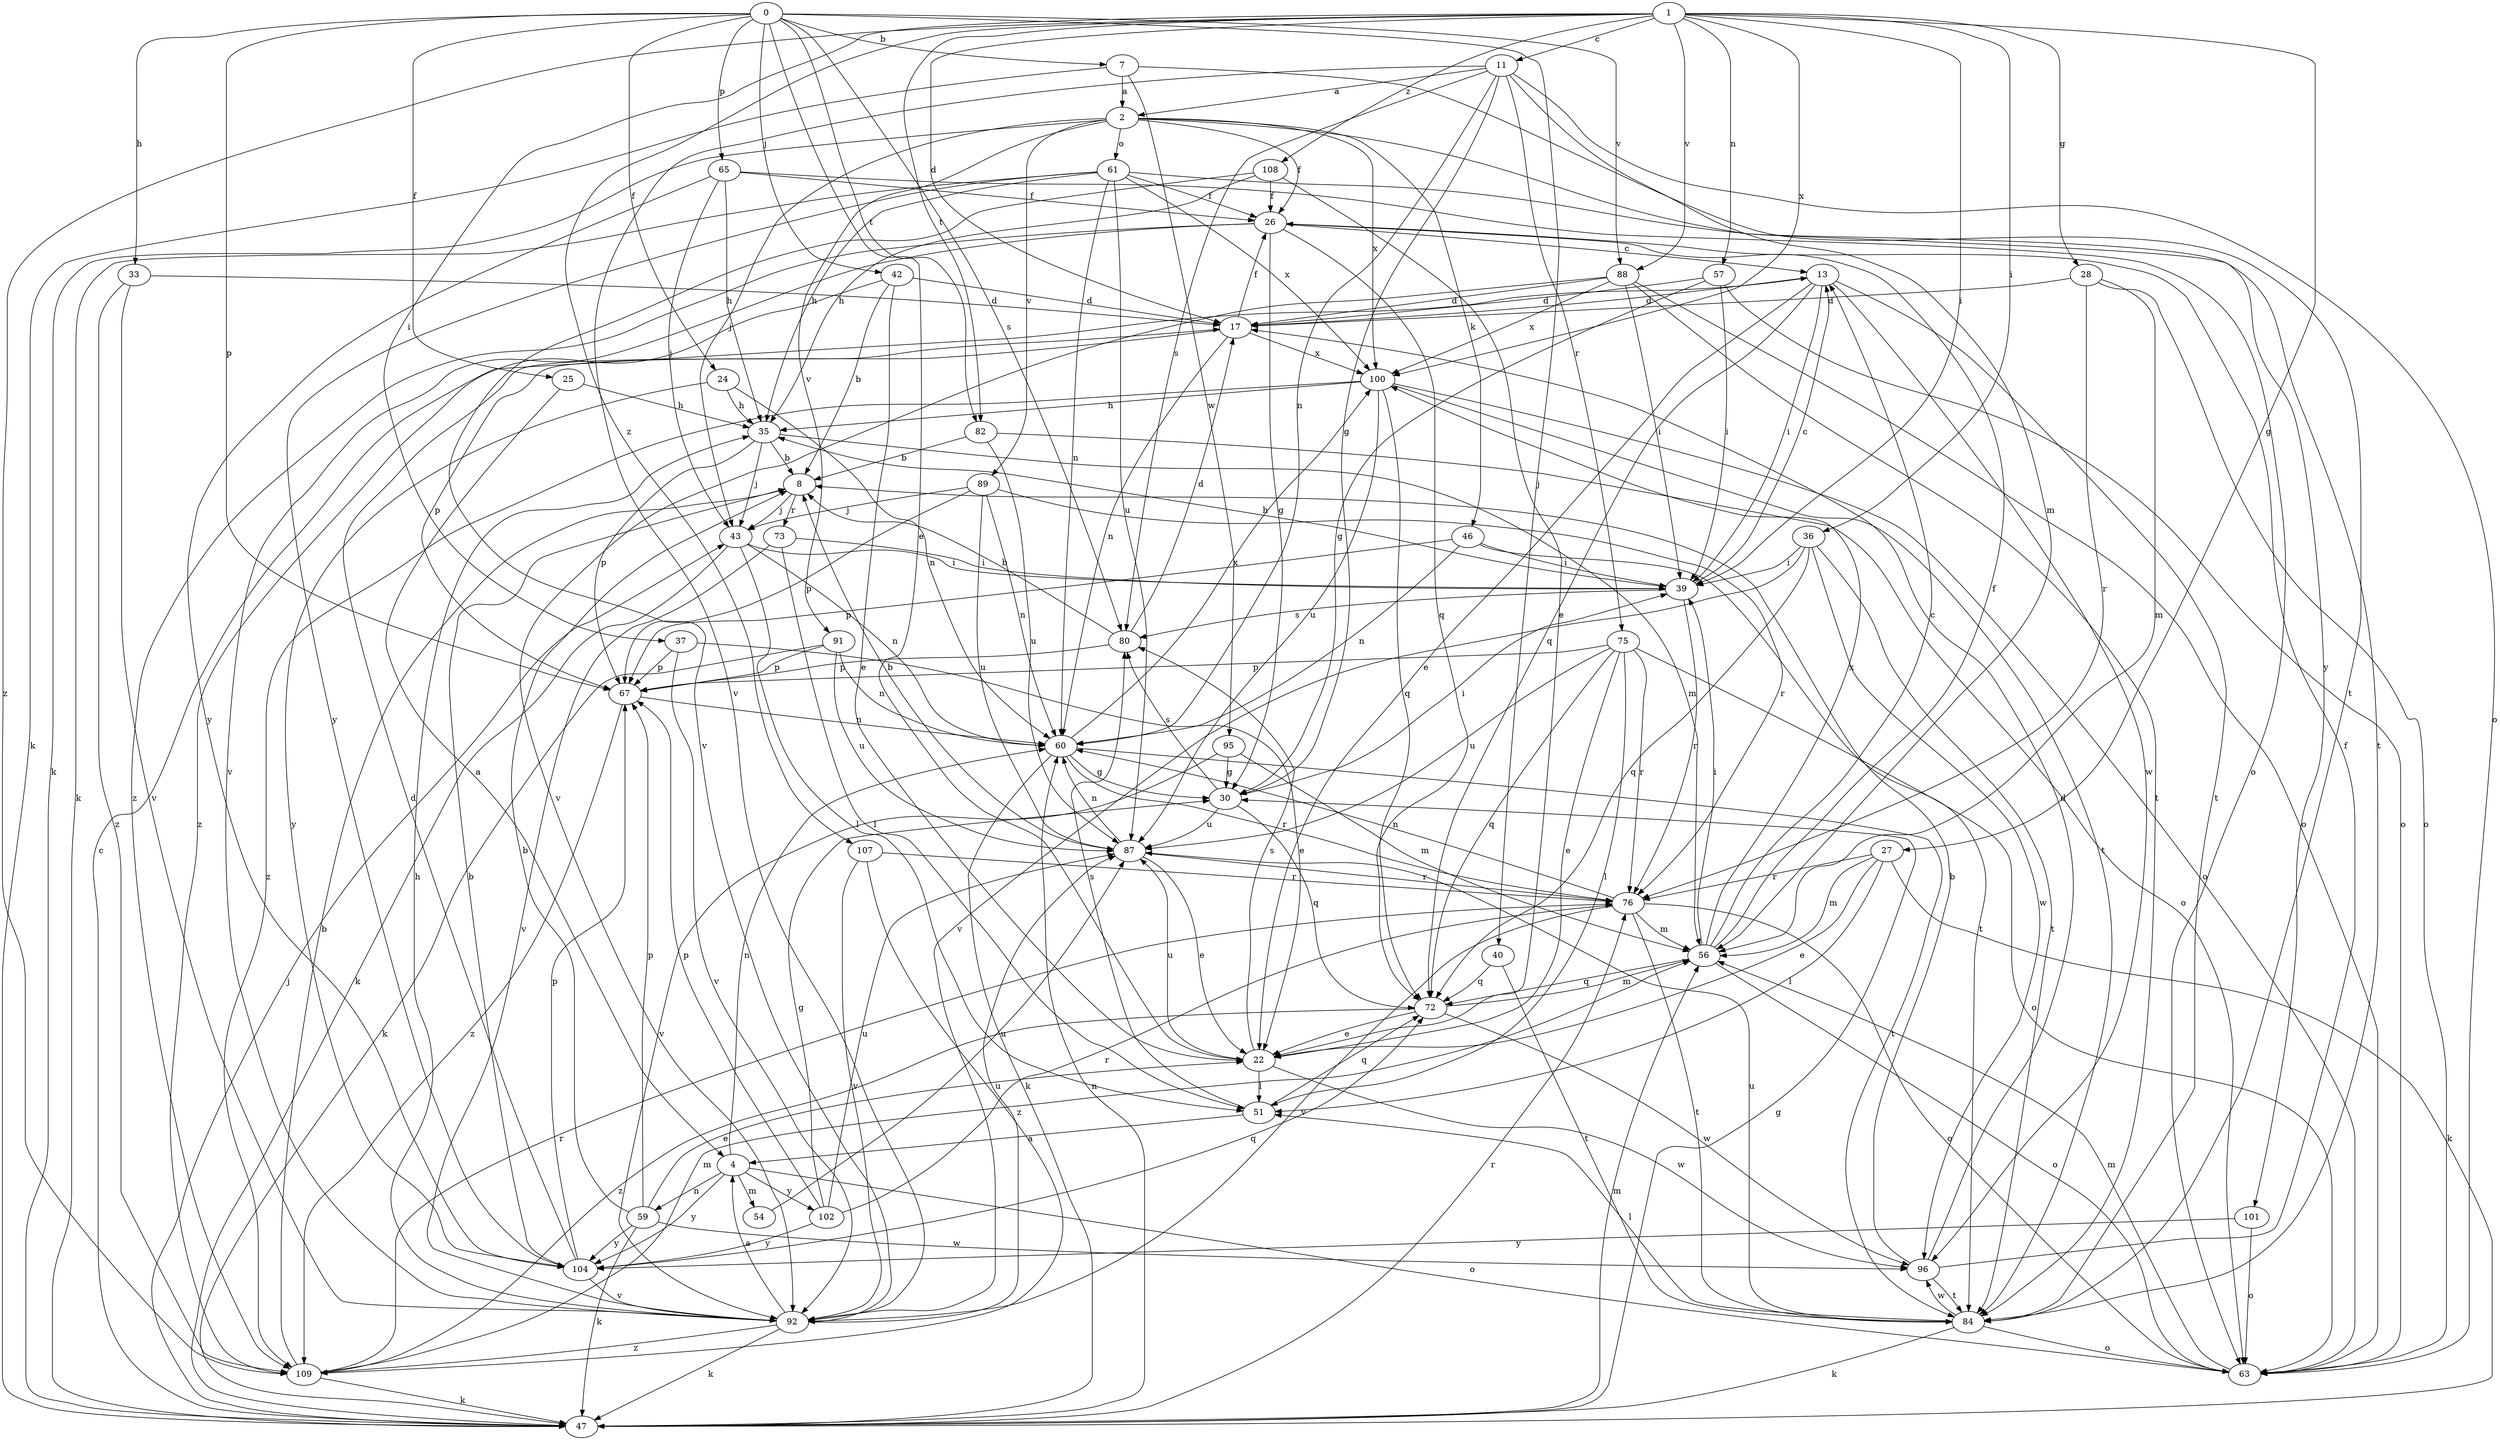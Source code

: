 strict digraph  {
0;
1;
2;
4;
7;
8;
11;
13;
17;
22;
24;
25;
26;
27;
28;
30;
33;
35;
36;
37;
39;
40;
42;
43;
46;
47;
51;
54;
56;
57;
59;
60;
61;
63;
65;
67;
72;
73;
75;
76;
80;
82;
84;
87;
88;
89;
91;
92;
95;
96;
100;
101;
102;
104;
107;
108;
109;
0 -> 7  [label=b];
0 -> 22  [label=e];
0 -> 24  [label=f];
0 -> 25  [label=f];
0 -> 33  [label=h];
0 -> 40  [label=j];
0 -> 42  [label=j];
0 -> 65  [label=p];
0 -> 67  [label=p];
0 -> 80  [label=s];
0 -> 82  [label=t];
0 -> 88  [label=v];
1 -> 11  [label=c];
1 -> 17  [label=d];
1 -> 27  [label=g];
1 -> 28  [label=g];
1 -> 36  [label=i];
1 -> 37  [label=i];
1 -> 39  [label=i];
1 -> 57  [label=n];
1 -> 82  [label=t];
1 -> 88  [label=v];
1 -> 100  [label=x];
1 -> 107  [label=z];
1 -> 108  [label=z];
1 -> 109  [label=z];
2 -> 26  [label=f];
2 -> 43  [label=j];
2 -> 46  [label=k];
2 -> 47  [label=k];
2 -> 61  [label=o];
2 -> 89  [label=v];
2 -> 91  [label=v];
2 -> 100  [label=x];
2 -> 101  [label=y];
4 -> 54  [label=m];
4 -> 59  [label=n];
4 -> 60  [label=n];
4 -> 63  [label=o];
4 -> 102  [label=y];
4 -> 104  [label=y];
7 -> 2  [label=a];
7 -> 47  [label=k];
7 -> 84  [label=t];
7 -> 95  [label=w];
8 -> 43  [label=j];
8 -> 73  [label=r];
11 -> 2  [label=a];
11 -> 30  [label=g];
11 -> 56  [label=m];
11 -> 60  [label=n];
11 -> 63  [label=o];
11 -> 75  [label=r];
11 -> 80  [label=s];
11 -> 92  [label=v];
13 -> 17  [label=d];
13 -> 22  [label=e];
13 -> 39  [label=i];
13 -> 72  [label=q];
13 -> 84  [label=t];
13 -> 96  [label=w];
17 -> 26  [label=f];
17 -> 60  [label=n];
17 -> 67  [label=p];
17 -> 100  [label=x];
22 -> 51  [label=l];
22 -> 80  [label=s];
22 -> 87  [label=u];
22 -> 96  [label=w];
24 -> 35  [label=h];
24 -> 60  [label=n];
24 -> 104  [label=y];
25 -> 4  [label=a];
25 -> 35  [label=h];
26 -> 13  [label=c];
26 -> 30  [label=g];
26 -> 72  [label=q];
26 -> 92  [label=v];
26 -> 109  [label=z];
27 -> 22  [label=e];
27 -> 47  [label=k];
27 -> 51  [label=l];
27 -> 56  [label=m];
27 -> 76  [label=r];
28 -> 17  [label=d];
28 -> 56  [label=m];
28 -> 63  [label=o];
28 -> 76  [label=r];
30 -> 39  [label=i];
30 -> 72  [label=q];
30 -> 80  [label=s];
30 -> 87  [label=u];
33 -> 17  [label=d];
33 -> 92  [label=v];
33 -> 109  [label=z];
35 -> 8  [label=b];
35 -> 43  [label=j];
35 -> 56  [label=m];
35 -> 67  [label=p];
36 -> 39  [label=i];
36 -> 72  [label=q];
36 -> 84  [label=t];
36 -> 92  [label=v];
36 -> 96  [label=w];
37 -> 22  [label=e];
37 -> 67  [label=p];
37 -> 92  [label=v];
39 -> 13  [label=c];
39 -> 35  [label=h];
39 -> 76  [label=r];
39 -> 80  [label=s];
40 -> 72  [label=q];
40 -> 84  [label=t];
42 -> 8  [label=b];
42 -> 17  [label=d];
42 -> 22  [label=e];
42 -> 109  [label=z];
43 -> 39  [label=i];
43 -> 47  [label=k];
43 -> 51  [label=l];
43 -> 60  [label=n];
46 -> 39  [label=i];
46 -> 60  [label=n];
46 -> 67  [label=p];
46 -> 84  [label=t];
47 -> 13  [label=c];
47 -> 30  [label=g];
47 -> 43  [label=j];
47 -> 56  [label=m];
47 -> 60  [label=n];
47 -> 76  [label=r];
51 -> 4  [label=a];
51 -> 72  [label=q];
51 -> 80  [label=s];
54 -> 87  [label=u];
56 -> 13  [label=c];
56 -> 26  [label=f];
56 -> 39  [label=i];
56 -> 63  [label=o];
56 -> 72  [label=q];
56 -> 100  [label=x];
57 -> 17  [label=d];
57 -> 30  [label=g];
57 -> 39  [label=i];
57 -> 63  [label=o];
59 -> 8  [label=b];
59 -> 22  [label=e];
59 -> 47  [label=k];
59 -> 67  [label=p];
59 -> 96  [label=w];
59 -> 104  [label=y];
60 -> 30  [label=g];
60 -> 47  [label=k];
60 -> 76  [label=r];
60 -> 84  [label=t];
60 -> 100  [label=x];
61 -> 26  [label=f];
61 -> 35  [label=h];
61 -> 47  [label=k];
61 -> 60  [label=n];
61 -> 84  [label=t];
61 -> 87  [label=u];
61 -> 100  [label=x];
61 -> 104  [label=y];
63 -> 56  [label=m];
65 -> 26  [label=f];
65 -> 35  [label=h];
65 -> 43  [label=j];
65 -> 63  [label=o];
65 -> 104  [label=y];
67 -> 60  [label=n];
67 -> 109  [label=z];
72 -> 22  [label=e];
72 -> 56  [label=m];
72 -> 96  [label=w];
72 -> 109  [label=z];
73 -> 39  [label=i];
73 -> 51  [label=l];
73 -> 92  [label=v];
75 -> 22  [label=e];
75 -> 51  [label=l];
75 -> 63  [label=o];
75 -> 67  [label=p];
75 -> 72  [label=q];
75 -> 76  [label=r];
75 -> 87  [label=u];
76 -> 56  [label=m];
76 -> 60  [label=n];
76 -> 63  [label=o];
76 -> 84  [label=t];
76 -> 92  [label=v];
80 -> 8  [label=b];
80 -> 17  [label=d];
80 -> 67  [label=p];
82 -> 8  [label=b];
82 -> 63  [label=o];
82 -> 87  [label=u];
84 -> 47  [label=k];
84 -> 51  [label=l];
84 -> 63  [label=o];
84 -> 87  [label=u];
84 -> 96  [label=w];
87 -> 8  [label=b];
87 -> 22  [label=e];
87 -> 60  [label=n];
87 -> 76  [label=r];
88 -> 17  [label=d];
88 -> 39  [label=i];
88 -> 63  [label=o];
88 -> 84  [label=t];
88 -> 92  [label=v];
88 -> 100  [label=x];
89 -> 43  [label=j];
89 -> 60  [label=n];
89 -> 67  [label=p];
89 -> 76  [label=r];
89 -> 87  [label=u];
91 -> 47  [label=k];
91 -> 60  [label=n];
91 -> 67  [label=p];
91 -> 87  [label=u];
92 -> 4  [label=a];
92 -> 35  [label=h];
92 -> 47  [label=k];
92 -> 87  [label=u];
92 -> 109  [label=z];
95 -> 30  [label=g];
95 -> 56  [label=m];
95 -> 92  [label=v];
96 -> 8  [label=b];
96 -> 17  [label=d];
96 -> 26  [label=f];
96 -> 84  [label=t];
100 -> 35  [label=h];
100 -> 63  [label=o];
100 -> 72  [label=q];
100 -> 84  [label=t];
100 -> 87  [label=u];
100 -> 109  [label=z];
101 -> 63  [label=o];
101 -> 104  [label=y];
102 -> 30  [label=g];
102 -> 67  [label=p];
102 -> 76  [label=r];
102 -> 87  [label=u];
102 -> 104  [label=y];
104 -> 8  [label=b];
104 -> 17  [label=d];
104 -> 67  [label=p];
104 -> 72  [label=q];
104 -> 92  [label=v];
107 -> 76  [label=r];
107 -> 92  [label=v];
107 -> 109  [label=z];
108 -> 22  [label=e];
108 -> 26  [label=f];
108 -> 35  [label=h];
108 -> 92  [label=v];
109 -> 8  [label=b];
109 -> 47  [label=k];
109 -> 56  [label=m];
109 -> 76  [label=r];
}
